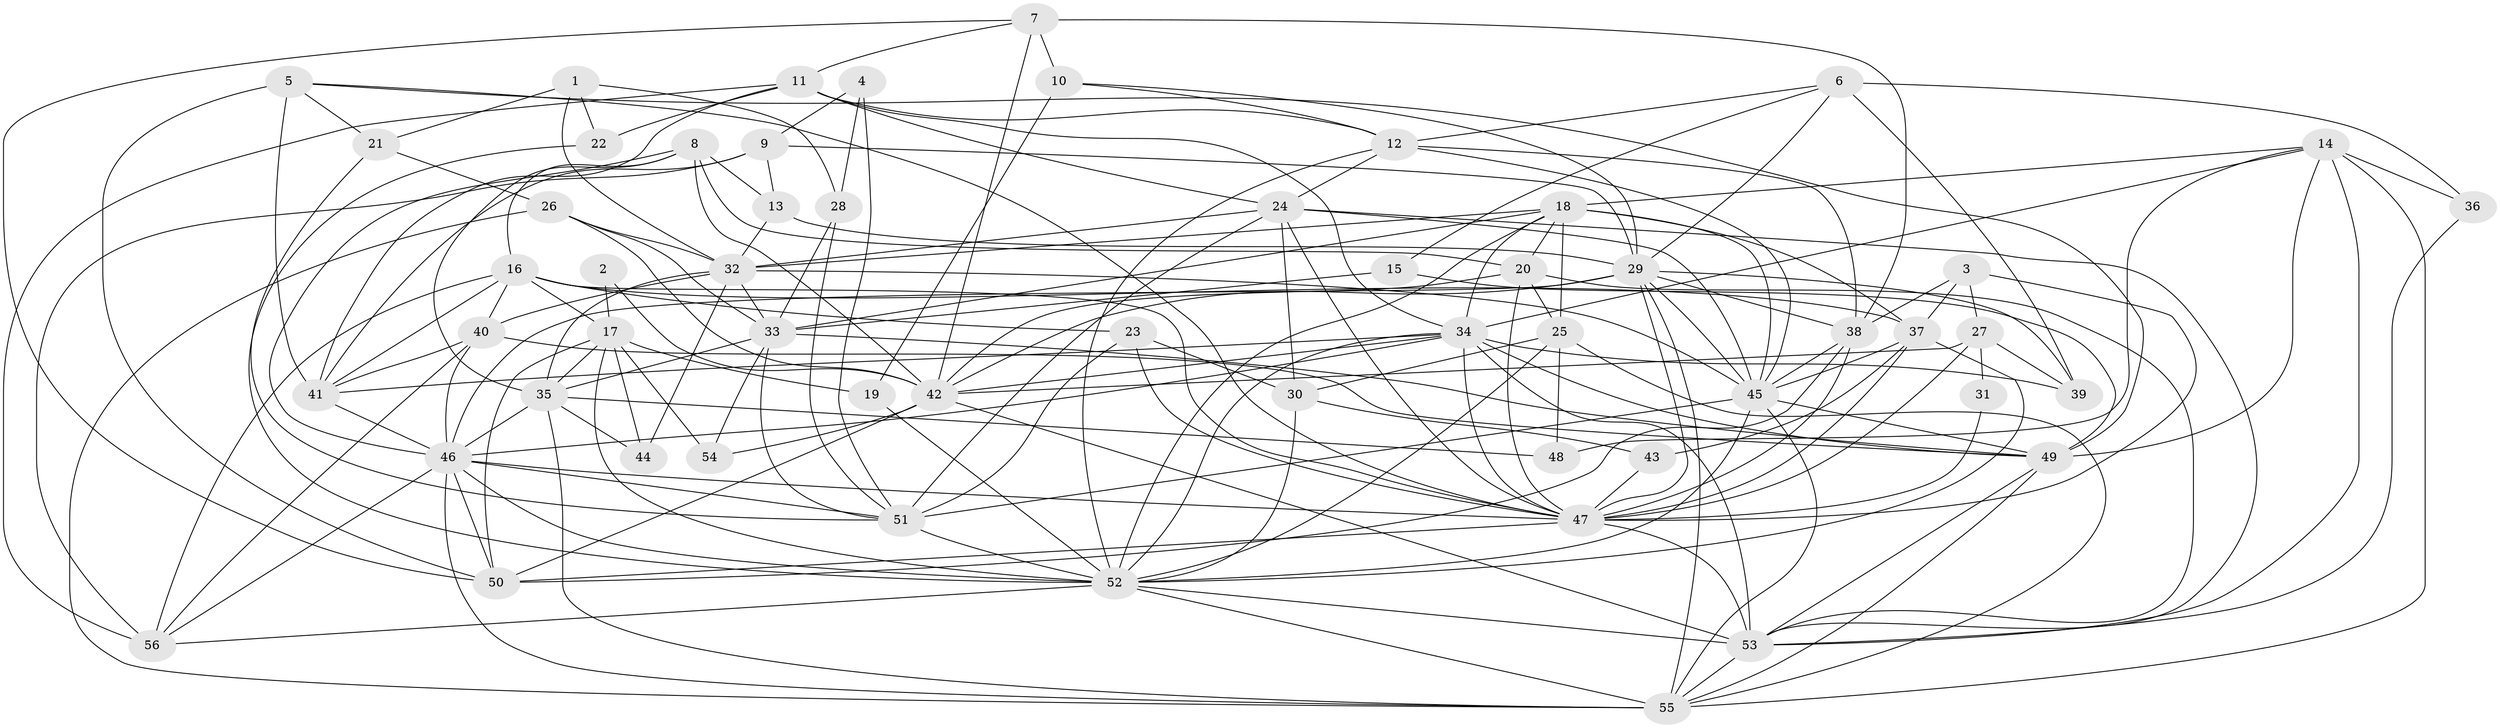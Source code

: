 // original degree distribution, {2: 0.17857142857142858, 3: 0.2357142857142857, 5: 0.18571428571428572, 4: 0.25, 6: 0.10714285714285714, 9: 0.014285714285714285, 8: 0.014285714285714285, 7: 0.007142857142857143, 10: 0.007142857142857143}
// Generated by graph-tools (version 1.1) at 2025/37/03/04/25 23:37:05]
// undirected, 56 vertices, 181 edges
graph export_dot {
  node [color=gray90,style=filled];
  1;
  2;
  3;
  4;
  5;
  6;
  7;
  8;
  9;
  10;
  11;
  12;
  13;
  14;
  15;
  16;
  17;
  18;
  19;
  20;
  21;
  22;
  23;
  24;
  25;
  26;
  27;
  28;
  29;
  30;
  31;
  32;
  33;
  34;
  35;
  36;
  37;
  38;
  39;
  40;
  41;
  42;
  43;
  44;
  45;
  46;
  47;
  48;
  49;
  50;
  51;
  52;
  53;
  54;
  55;
  56;
  1 -- 21 [weight=1.0];
  1 -- 22 [weight=1.0];
  1 -- 28 [weight=1.0];
  1 -- 32 [weight=1.0];
  2 -- 17 [weight=1.0];
  2 -- 42 [weight=1.0];
  3 -- 27 [weight=1.0];
  3 -- 37 [weight=1.0];
  3 -- 38 [weight=1.0];
  3 -- 47 [weight=1.0];
  4 -- 9 [weight=1.0];
  4 -- 28 [weight=1.0];
  4 -- 51 [weight=1.0];
  5 -- 21 [weight=1.0];
  5 -- 41 [weight=2.0];
  5 -- 47 [weight=1.0];
  5 -- 49 [weight=1.0];
  5 -- 50 [weight=1.0];
  6 -- 12 [weight=1.0];
  6 -- 15 [weight=1.0];
  6 -- 29 [weight=1.0];
  6 -- 36 [weight=1.0];
  6 -- 39 [weight=1.0];
  7 -- 10 [weight=2.0];
  7 -- 11 [weight=1.0];
  7 -- 38 [weight=1.0];
  7 -- 42 [weight=1.0];
  7 -- 50 [weight=1.0];
  8 -- 13 [weight=1.0];
  8 -- 16 [weight=1.0];
  8 -- 20 [weight=1.0];
  8 -- 35 [weight=1.0];
  8 -- 42 [weight=1.0];
  8 -- 46 [weight=1.0];
  9 -- 13 [weight=1.0];
  9 -- 29 [weight=1.0];
  9 -- 41 [weight=1.0];
  9 -- 56 [weight=1.0];
  10 -- 12 [weight=1.0];
  10 -- 19 [weight=1.0];
  10 -- 29 [weight=1.0];
  11 -- 12 [weight=1.0];
  11 -- 22 [weight=1.0];
  11 -- 24 [weight=1.0];
  11 -- 34 [weight=1.0];
  11 -- 41 [weight=1.0];
  11 -- 56 [weight=1.0];
  12 -- 24 [weight=1.0];
  12 -- 38 [weight=1.0];
  12 -- 45 [weight=2.0];
  12 -- 52 [weight=2.0];
  13 -- 29 [weight=2.0];
  13 -- 32 [weight=1.0];
  14 -- 18 [weight=1.0];
  14 -- 34 [weight=1.0];
  14 -- 36 [weight=1.0];
  14 -- 48 [weight=1.0];
  14 -- 49 [weight=1.0];
  14 -- 53 [weight=1.0];
  14 -- 55 [weight=2.0];
  15 -- 33 [weight=1.0];
  15 -- 49 [weight=1.0];
  16 -- 17 [weight=1.0];
  16 -- 23 [weight=1.0];
  16 -- 37 [weight=1.0];
  16 -- 40 [weight=1.0];
  16 -- 41 [weight=1.0];
  16 -- 47 [weight=1.0];
  16 -- 56 [weight=1.0];
  17 -- 19 [weight=1.0];
  17 -- 35 [weight=1.0];
  17 -- 44 [weight=1.0];
  17 -- 50 [weight=1.0];
  17 -- 52 [weight=1.0];
  17 -- 54 [weight=1.0];
  18 -- 20 [weight=1.0];
  18 -- 25 [weight=1.0];
  18 -- 32 [weight=1.0];
  18 -- 33 [weight=1.0];
  18 -- 34 [weight=1.0];
  18 -- 37 [weight=1.0];
  18 -- 45 [weight=1.0];
  18 -- 52 [weight=1.0];
  19 -- 52 [weight=1.0];
  20 -- 25 [weight=1.0];
  20 -- 42 [weight=1.0];
  20 -- 47 [weight=1.0];
  20 -- 53 [weight=1.0];
  21 -- 26 [weight=1.0];
  21 -- 51 [weight=1.0];
  22 -- 52 [weight=1.0];
  23 -- 30 [weight=1.0];
  23 -- 47 [weight=1.0];
  23 -- 51 [weight=2.0];
  24 -- 30 [weight=1.0];
  24 -- 32 [weight=1.0];
  24 -- 45 [weight=1.0];
  24 -- 47 [weight=1.0];
  24 -- 51 [weight=2.0];
  24 -- 53 [weight=1.0];
  25 -- 30 [weight=1.0];
  25 -- 48 [weight=1.0];
  25 -- 52 [weight=1.0];
  25 -- 55 [weight=1.0];
  26 -- 32 [weight=1.0];
  26 -- 33 [weight=1.0];
  26 -- 42 [weight=1.0];
  26 -- 55 [weight=1.0];
  27 -- 31 [weight=2.0];
  27 -- 39 [weight=1.0];
  27 -- 42 [weight=1.0];
  27 -- 47 [weight=1.0];
  28 -- 33 [weight=1.0];
  28 -- 51 [weight=1.0];
  29 -- 38 [weight=1.0];
  29 -- 39 [weight=1.0];
  29 -- 42 [weight=1.0];
  29 -- 45 [weight=1.0];
  29 -- 46 [weight=1.0];
  29 -- 47 [weight=1.0];
  29 -- 55 [weight=1.0];
  30 -- 43 [weight=1.0];
  30 -- 52 [weight=1.0];
  31 -- 47 [weight=1.0];
  32 -- 33 [weight=1.0];
  32 -- 35 [weight=1.0];
  32 -- 40 [weight=1.0];
  32 -- 44 [weight=1.0];
  32 -- 45 [weight=1.0];
  33 -- 35 [weight=2.0];
  33 -- 49 [weight=1.0];
  33 -- 51 [weight=1.0];
  33 -- 54 [weight=1.0];
  34 -- 39 [weight=1.0];
  34 -- 41 [weight=1.0];
  34 -- 42 [weight=1.0];
  34 -- 46 [weight=1.0];
  34 -- 47 [weight=1.0];
  34 -- 49 [weight=1.0];
  34 -- 52 [weight=1.0];
  34 -- 53 [weight=1.0];
  35 -- 44 [weight=1.0];
  35 -- 46 [weight=1.0];
  35 -- 48 [weight=1.0];
  35 -- 55 [weight=1.0];
  36 -- 53 [weight=1.0];
  37 -- 43 [weight=1.0];
  37 -- 45 [weight=1.0];
  37 -- 47 [weight=1.0];
  37 -- 52 [weight=1.0];
  38 -- 45 [weight=1.0];
  38 -- 47 [weight=1.0];
  38 -- 50 [weight=1.0];
  40 -- 41 [weight=1.0];
  40 -- 46 [weight=1.0];
  40 -- 49 [weight=1.0];
  40 -- 56 [weight=1.0];
  41 -- 46 [weight=1.0];
  42 -- 50 [weight=1.0];
  42 -- 53 [weight=2.0];
  42 -- 54 [weight=1.0];
  43 -- 47 [weight=1.0];
  45 -- 49 [weight=2.0];
  45 -- 51 [weight=1.0];
  45 -- 52 [weight=1.0];
  45 -- 55 [weight=1.0];
  46 -- 47 [weight=1.0];
  46 -- 50 [weight=1.0];
  46 -- 51 [weight=1.0];
  46 -- 52 [weight=1.0];
  46 -- 55 [weight=2.0];
  46 -- 56 [weight=1.0];
  47 -- 50 [weight=1.0];
  47 -- 53 [weight=1.0];
  49 -- 53 [weight=1.0];
  49 -- 55 [weight=1.0];
  51 -- 52 [weight=1.0];
  52 -- 53 [weight=1.0];
  52 -- 55 [weight=1.0];
  52 -- 56 [weight=1.0];
  53 -- 55 [weight=2.0];
}
